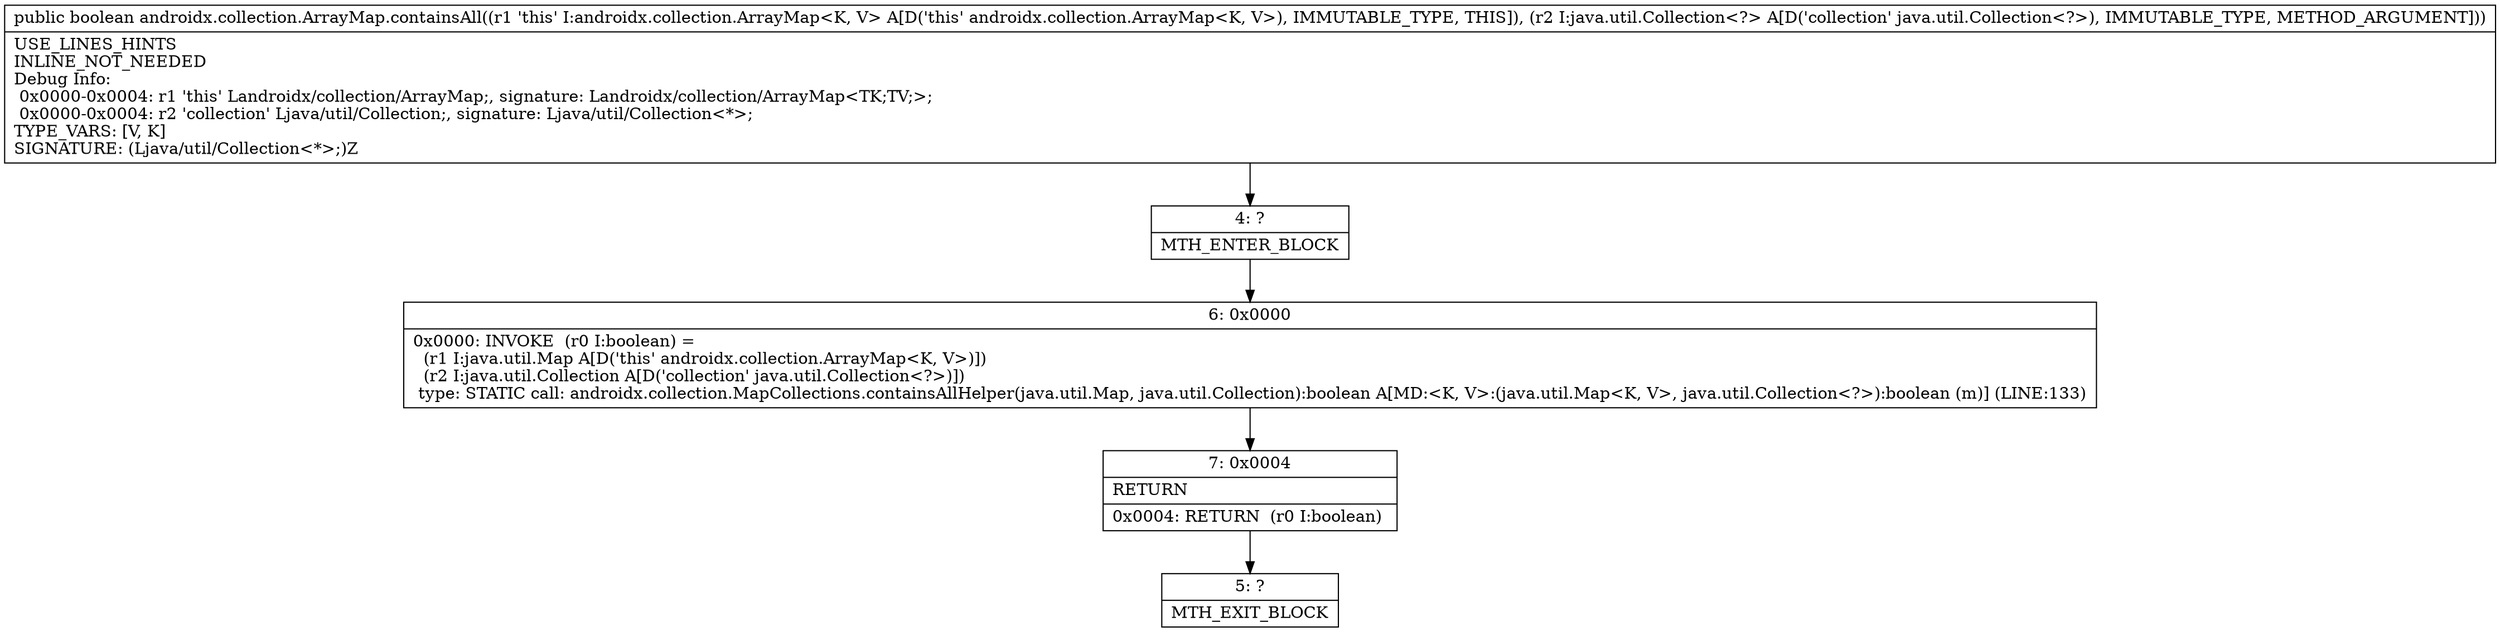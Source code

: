 digraph "CFG forandroidx.collection.ArrayMap.containsAll(Ljava\/util\/Collection;)Z" {
Node_4 [shape=record,label="{4\:\ ?|MTH_ENTER_BLOCK\l}"];
Node_6 [shape=record,label="{6\:\ 0x0000|0x0000: INVOKE  (r0 I:boolean) = \l  (r1 I:java.util.Map A[D('this' androidx.collection.ArrayMap\<K, V\>)])\l  (r2 I:java.util.Collection A[D('collection' java.util.Collection\<?\>)])\l type: STATIC call: androidx.collection.MapCollections.containsAllHelper(java.util.Map, java.util.Collection):boolean A[MD:\<K, V\>:(java.util.Map\<K, V\>, java.util.Collection\<?\>):boolean (m)] (LINE:133)\l}"];
Node_7 [shape=record,label="{7\:\ 0x0004|RETURN\l|0x0004: RETURN  (r0 I:boolean) \l}"];
Node_5 [shape=record,label="{5\:\ ?|MTH_EXIT_BLOCK\l}"];
MethodNode[shape=record,label="{public boolean androidx.collection.ArrayMap.containsAll((r1 'this' I:androidx.collection.ArrayMap\<K, V\> A[D('this' androidx.collection.ArrayMap\<K, V\>), IMMUTABLE_TYPE, THIS]), (r2 I:java.util.Collection\<?\> A[D('collection' java.util.Collection\<?\>), IMMUTABLE_TYPE, METHOD_ARGUMENT]))  | USE_LINES_HINTS\lINLINE_NOT_NEEDED\lDebug Info:\l  0x0000\-0x0004: r1 'this' Landroidx\/collection\/ArrayMap;, signature: Landroidx\/collection\/ArrayMap\<TK;TV;\>;\l  0x0000\-0x0004: r2 'collection' Ljava\/util\/Collection;, signature: Ljava\/util\/Collection\<*\>;\lTYPE_VARS: [V, K]\lSIGNATURE: (Ljava\/util\/Collection\<*\>;)Z\l}"];
MethodNode -> Node_4;Node_4 -> Node_6;
Node_6 -> Node_7;
Node_7 -> Node_5;
}

